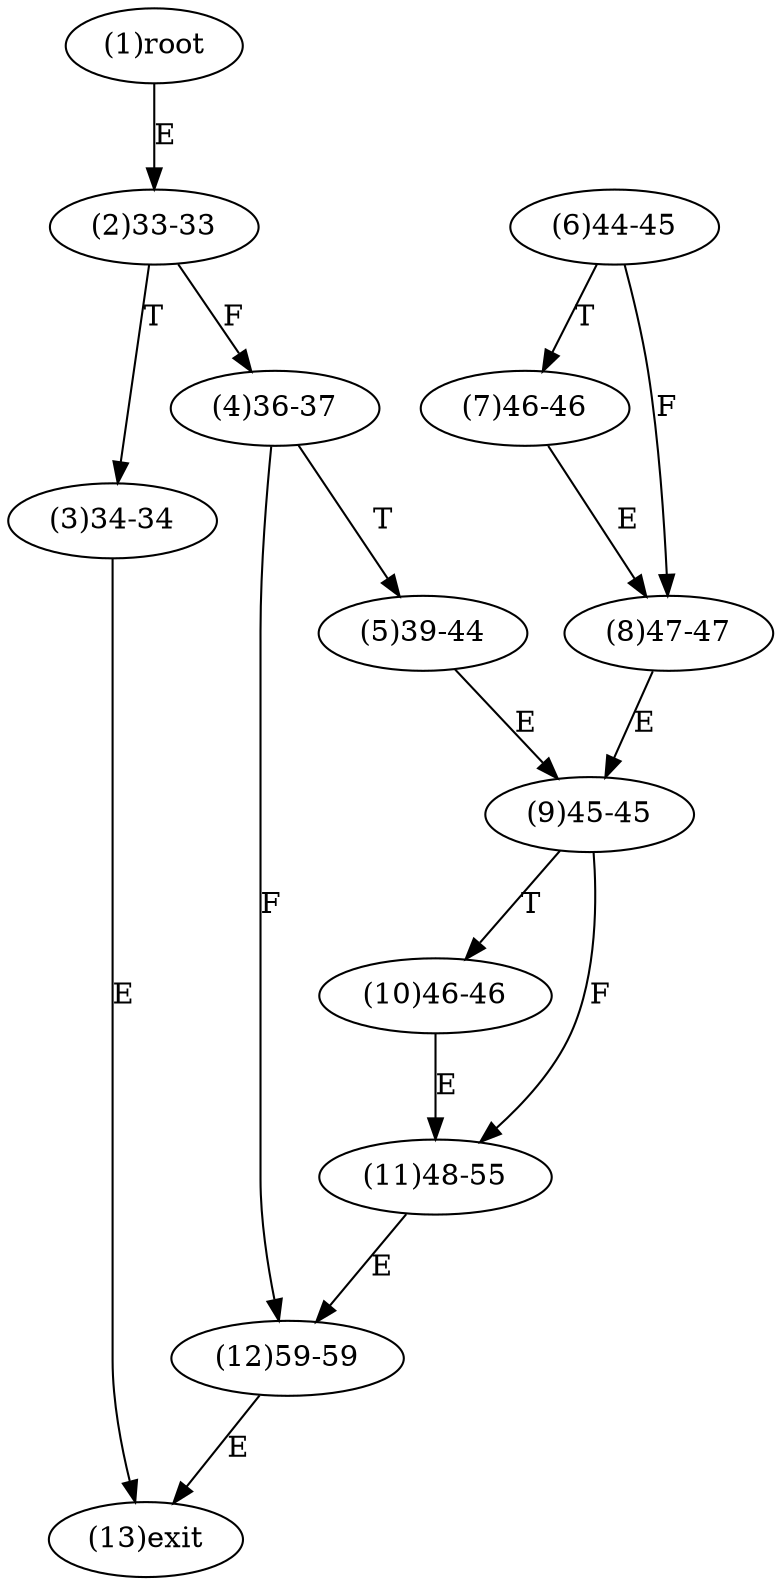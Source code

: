 digraph "" { 
1[ label="(1)root"];
2[ label="(2)33-33"];
3[ label="(3)34-34"];
4[ label="(4)36-37"];
5[ label="(5)39-44"];
6[ label="(6)44-45"];
7[ label="(7)46-46"];
8[ label="(8)47-47"];
9[ label="(9)45-45"];
10[ label="(10)46-46"];
11[ label="(11)48-55"];
12[ label="(12)59-59"];
13[ label="(13)exit"];
1->2[ label="E"];
2->4[ label="F"];
2->3[ label="T"];
3->13[ label="E"];
4->12[ label="F"];
4->5[ label="T"];
5->9[ label="E"];
6->8[ label="F"];
6->7[ label="T"];
7->8[ label="E"];
8->9[ label="E"];
9->11[ label="F"];
9->10[ label="T"];
10->11[ label="E"];
11->12[ label="E"];
12->13[ label="E"];
}